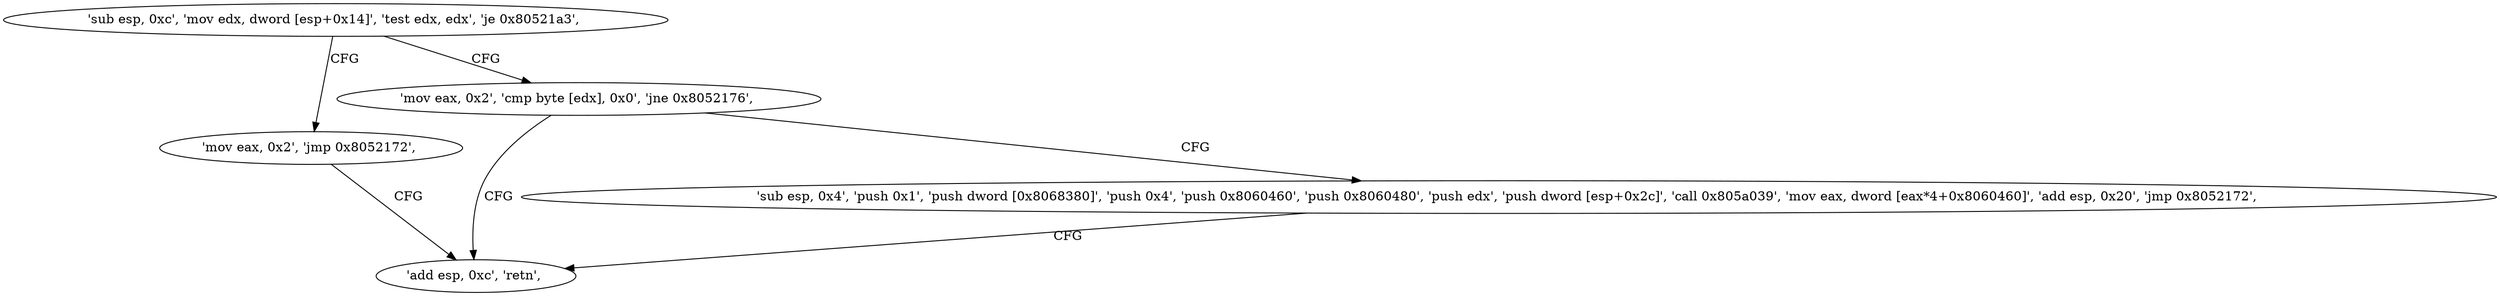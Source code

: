 digraph "func" {
"134553949" [label = "'sub esp, 0xc', 'mov edx, dword [esp+0x14]', 'test edx, edx', 'je 0x80521a3', " ]
"134554019" [label = "'mov eax, 0x2', 'jmp 0x8052172', " ]
"134553960" [label = "'mov eax, 0x2', 'cmp byte [edx], 0x0', 'jne 0x8052176', " ]
"134553970" [label = "'add esp, 0xc', 'retn', " ]
"134553974" [label = "'sub esp, 0x4', 'push 0x1', 'push dword [0x8068380]', 'push 0x4', 'push 0x8060460', 'push 0x8060480', 'push edx', 'push dword [esp+0x2c]', 'call 0x805a039', 'mov eax, dword [eax*4+0x8060460]', 'add esp, 0x20', 'jmp 0x8052172', " ]
"134553949" -> "134554019" [ label = "CFG" ]
"134553949" -> "134553960" [ label = "CFG" ]
"134554019" -> "134553970" [ label = "CFG" ]
"134553960" -> "134553974" [ label = "CFG" ]
"134553960" -> "134553970" [ label = "CFG" ]
"134553974" -> "134553970" [ label = "CFG" ]
}
